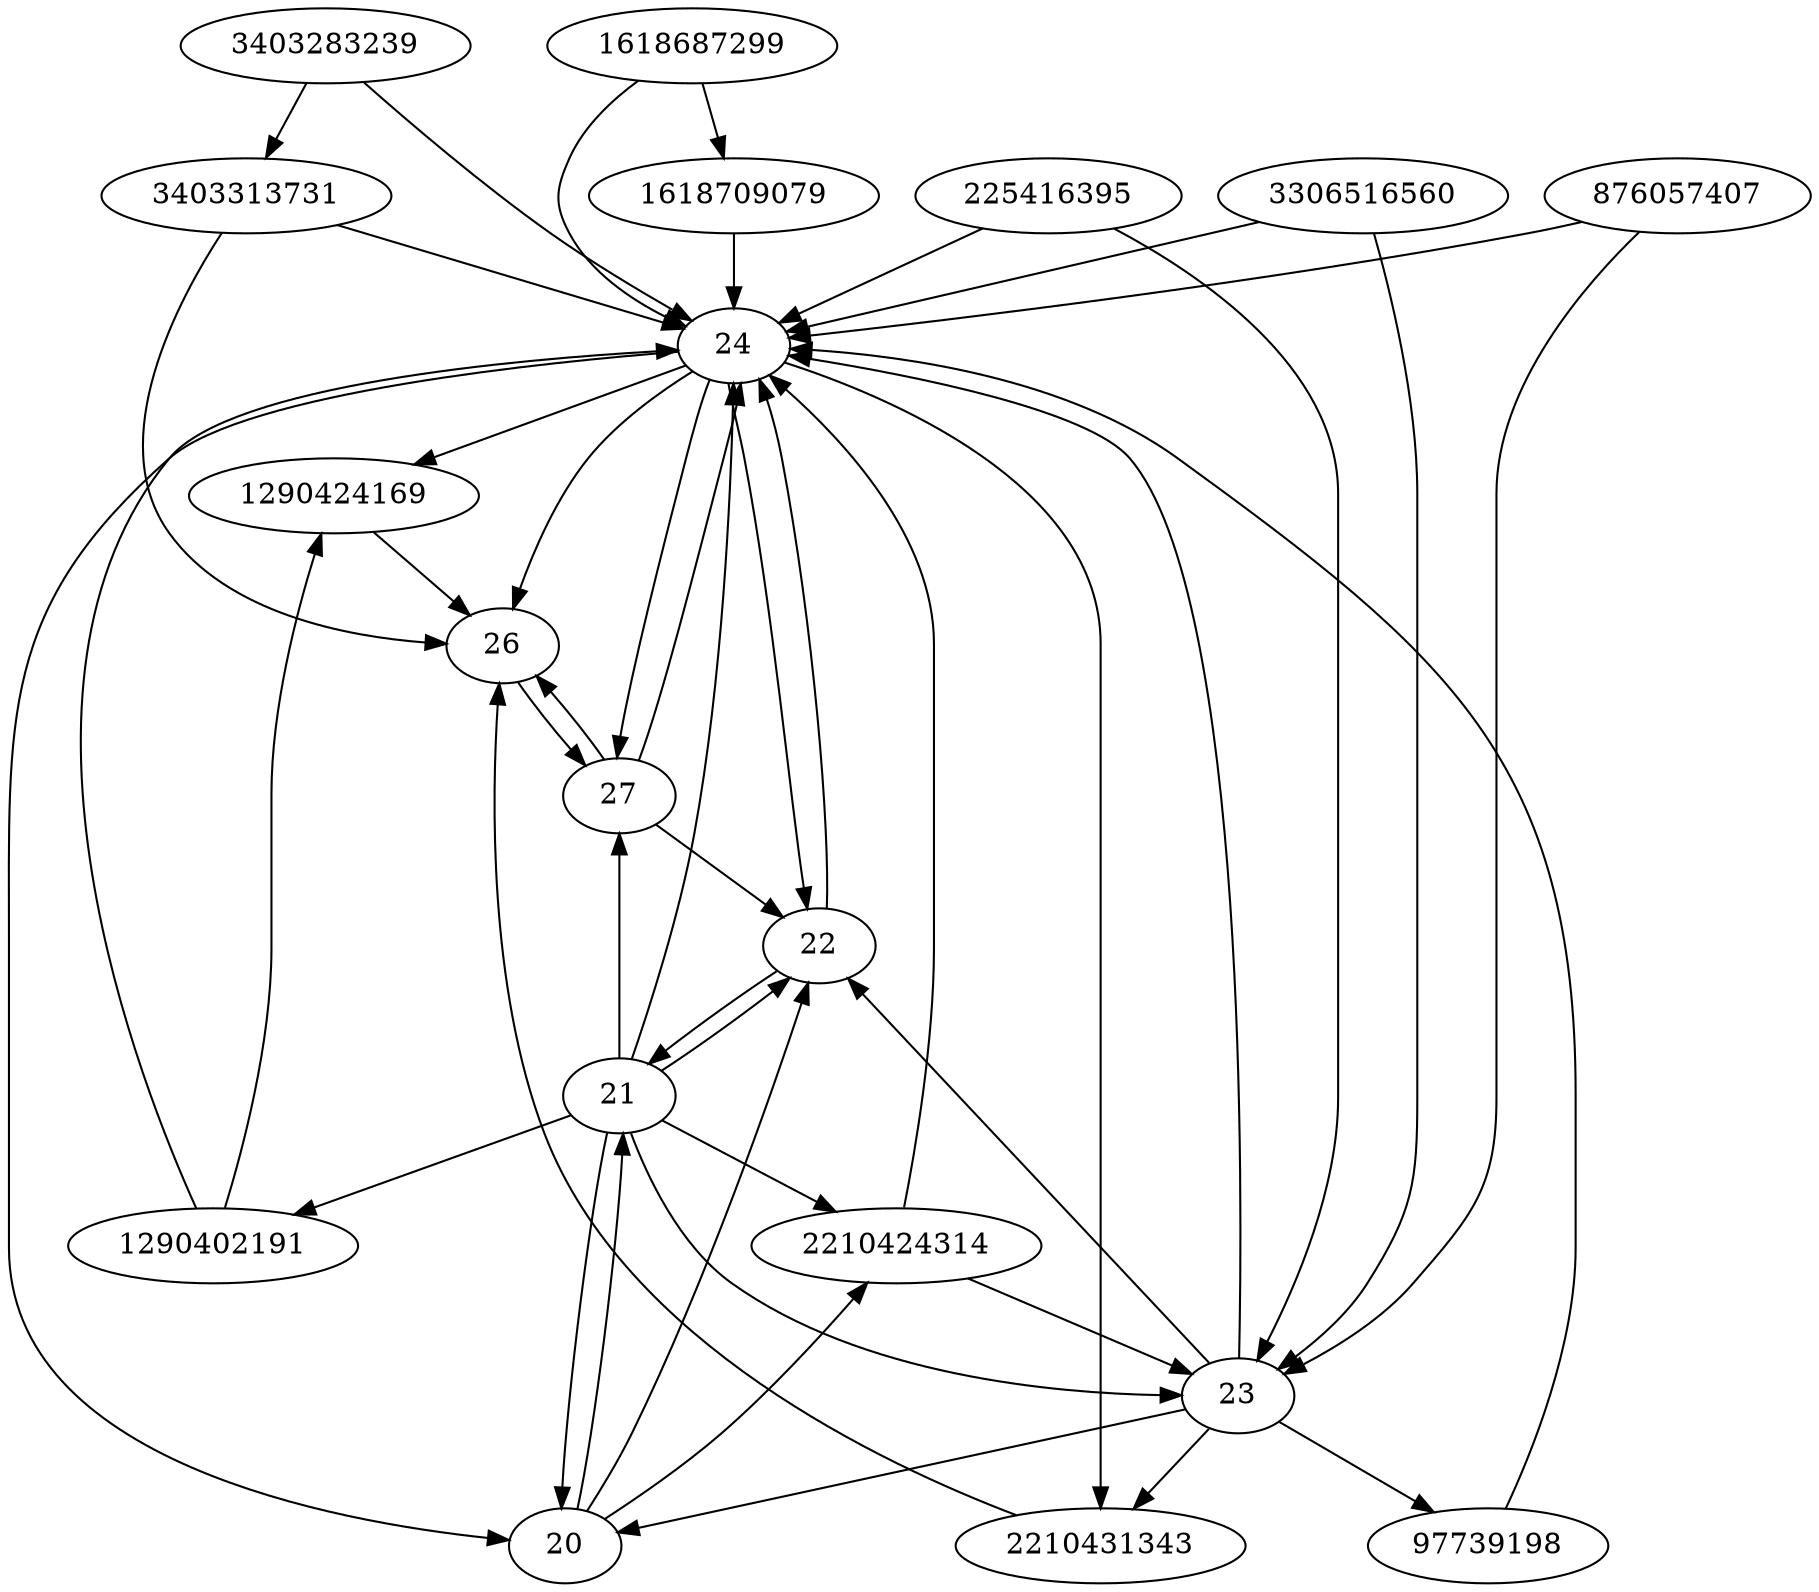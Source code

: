 strict digraph  {
1618687299;
3403313731;
3403283239;
1290424169;
225416395;
1290402191;
3306516560;
2210431343;
2210424314;
20;
21;
22;
1618709079;
23;
24;
26;
27;
97739198;
876057407;
1618687299 -> 24;
1618687299 -> 1618709079;
3403313731 -> 24;
3403313731 -> 26;
3403283239 -> 24;
3403283239 -> 3403313731;
1290424169 -> 26;
225416395 -> 23;
225416395 -> 24;
1290402191 -> 1290424169;
1290402191 -> 24;
3306516560 -> 23;
3306516560 -> 24;
2210431343 -> 26;
2210424314 -> 23;
2210424314 -> 24;
20 -> 22;
20 -> 21;
20 -> 2210424314;
21 -> 23;
21 -> 20;
21 -> 1290402191;
21 -> 24;
21 -> 2210424314;
21 -> 22;
21 -> 27;
22 -> 24;
22 -> 21;
1618709079 -> 24;
23 -> 22;
23 -> 20;
23 -> 24;
23 -> 2210431343;
23 -> 97739198;
24 -> 22;
24 -> 20;
24 -> 1290424169;
24 -> 2210431343;
24 -> 27;
24 -> 26;
26 -> 27;
27 -> 24;
27 -> 26;
27 -> 22;
97739198 -> 24;
876057407 -> 23;
876057407 -> 24;
}
